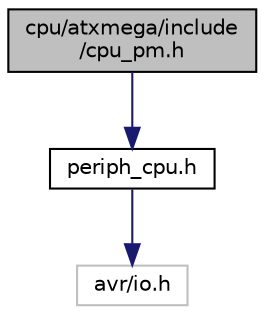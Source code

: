 digraph "cpu/atxmega/include/cpu_pm.h"
{
 // LATEX_PDF_SIZE
  edge [fontname="Helvetica",fontsize="10",labelfontname="Helvetica",labelfontsize="10"];
  node [fontname="Helvetica",fontsize="10",shape=record];
  Node1 [label="cpu/atxmega/include\l/cpu_pm.h",height=0.2,width=0.4,color="black", fillcolor="grey75", style="filled", fontcolor="black",tooltip="Power Management and Power Reduction API."];
  Node1 -> Node2 [color="midnightblue",fontsize="10",style="solid",fontname="Helvetica"];
  Node2 [label="periph_cpu.h",height=0.2,width=0.4,color="black", fillcolor="white", style="filled",URL="$atxmega_2include_2periph__cpu_8h.html",tooltip="CPU specific definitions for internal peripheral handling."];
  Node2 -> Node3 [color="midnightblue",fontsize="10",style="solid",fontname="Helvetica"];
  Node3 [label="avr/io.h",height=0.2,width=0.4,color="grey75", fillcolor="white", style="filled",tooltip=" "];
}
